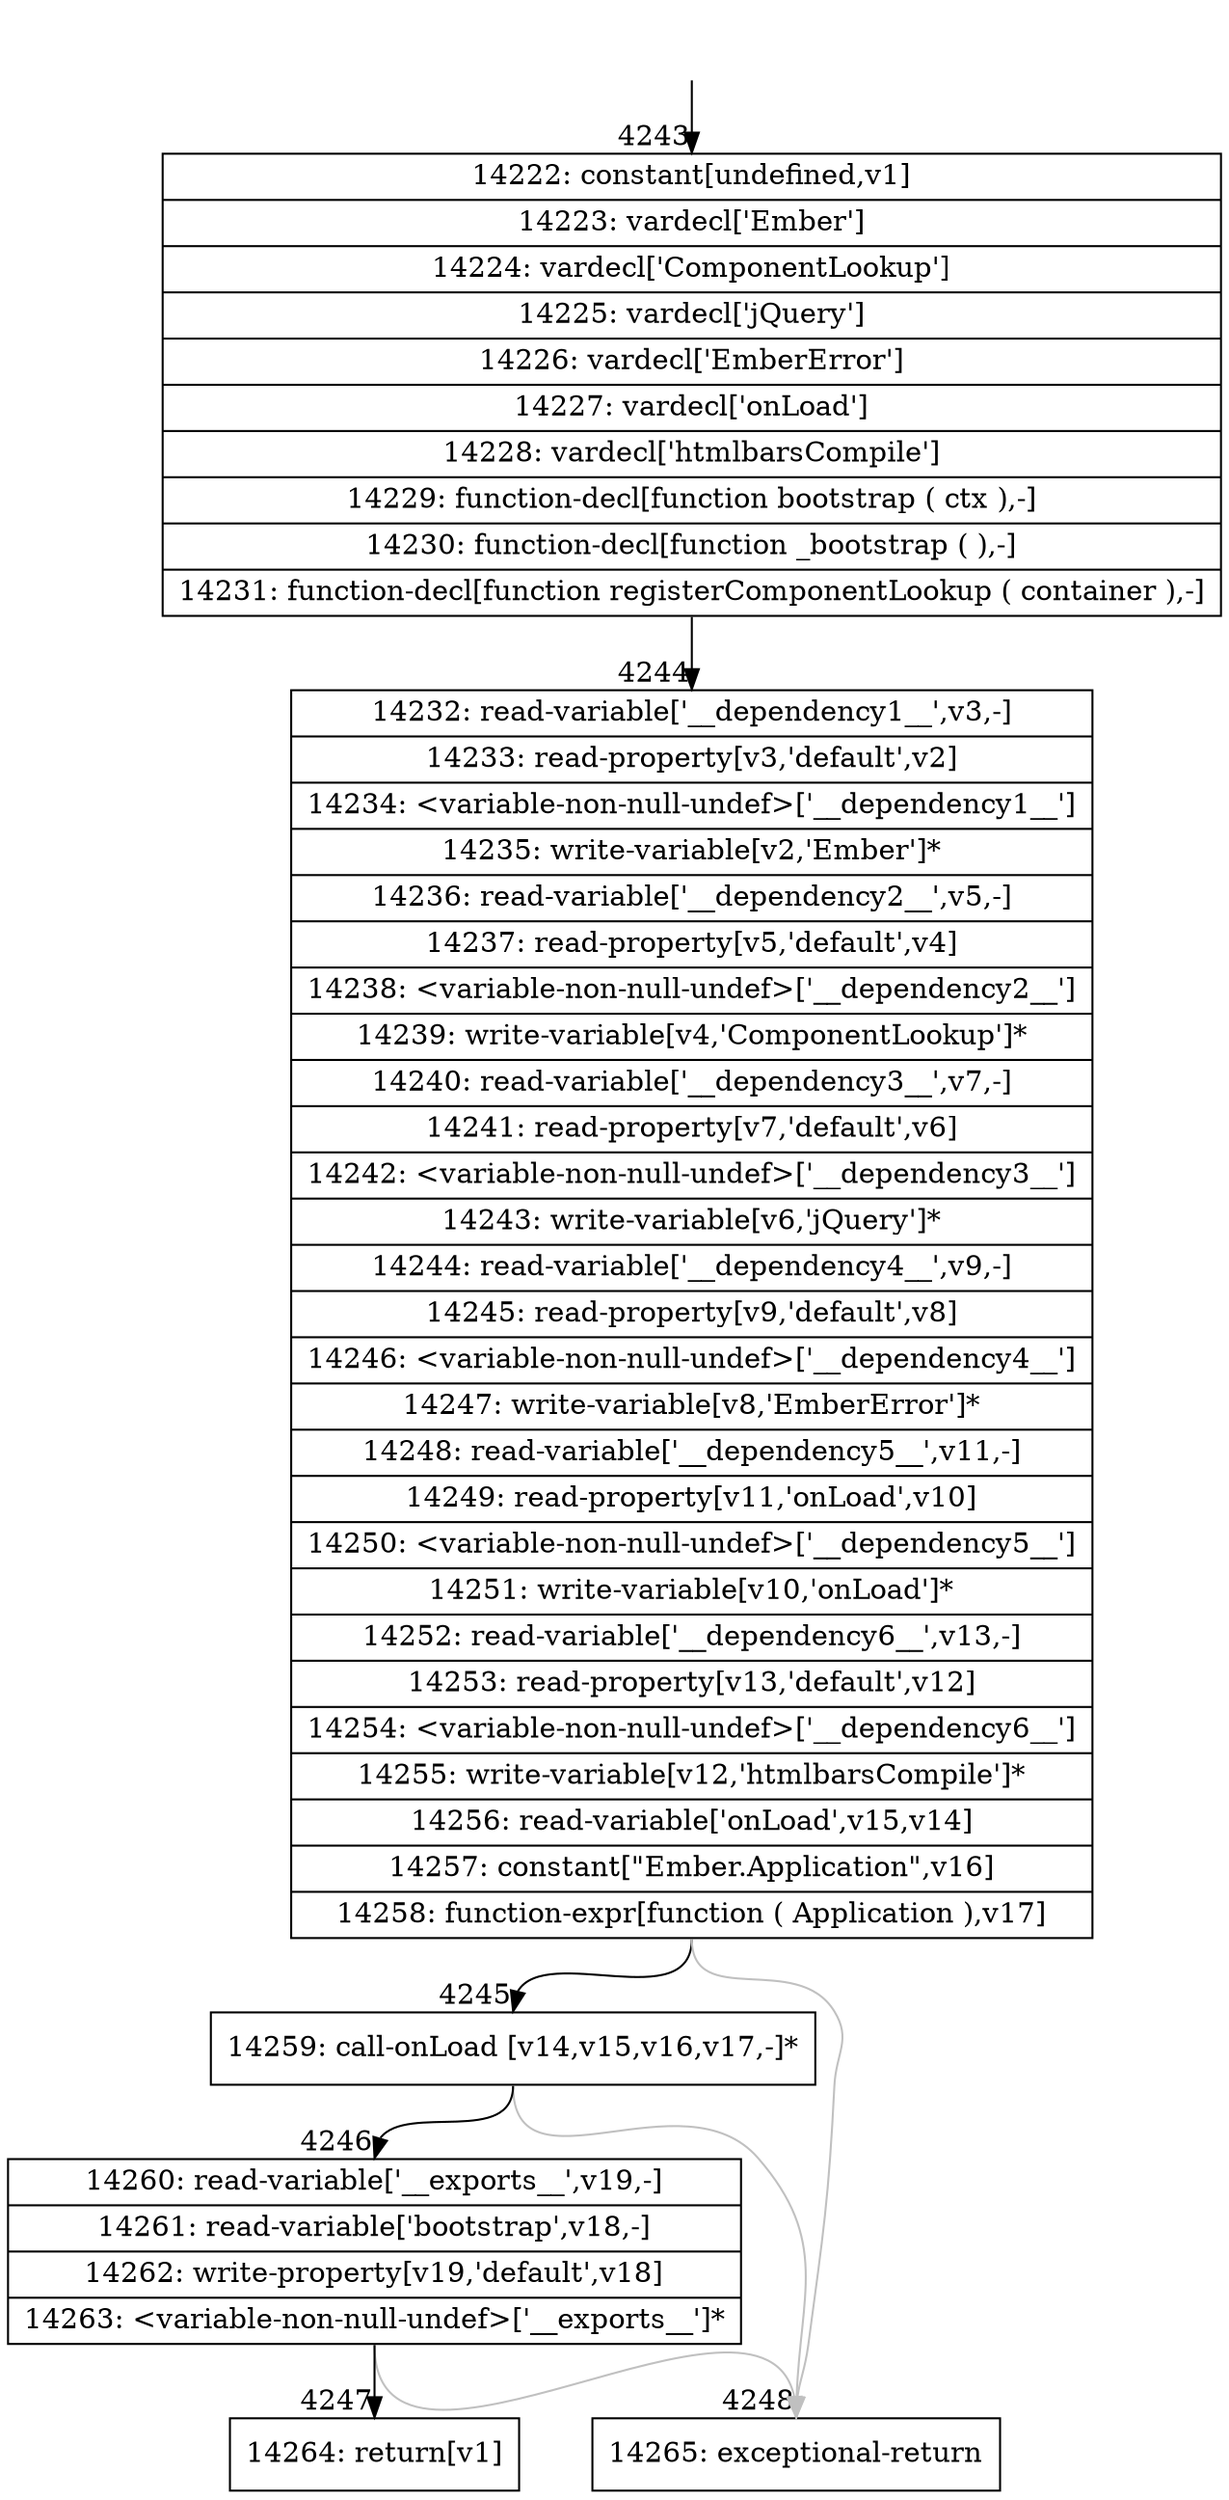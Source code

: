 digraph {
rankdir="TD"
BB_entry336[shape=none,label=""];
BB_entry336 -> BB4243 [tailport=s, headport=n, headlabel="    4243"]
BB4243 [shape=record label="{14222: constant[undefined,v1]|14223: vardecl['Ember']|14224: vardecl['ComponentLookup']|14225: vardecl['jQuery']|14226: vardecl['EmberError']|14227: vardecl['onLoad']|14228: vardecl['htmlbarsCompile']|14229: function-decl[function bootstrap ( ctx ),-]|14230: function-decl[function _bootstrap ( ),-]|14231: function-decl[function registerComponentLookup ( container ),-]}" ] 
BB4243 -> BB4244 [tailport=s, headport=n, headlabel="      4244"]
BB4244 [shape=record label="{14232: read-variable['__dependency1__',v3,-]|14233: read-property[v3,'default',v2]|14234: \<variable-non-null-undef\>['__dependency1__']|14235: write-variable[v2,'Ember']*|14236: read-variable['__dependency2__',v5,-]|14237: read-property[v5,'default',v4]|14238: \<variable-non-null-undef\>['__dependency2__']|14239: write-variable[v4,'ComponentLookup']*|14240: read-variable['__dependency3__',v7,-]|14241: read-property[v7,'default',v6]|14242: \<variable-non-null-undef\>['__dependency3__']|14243: write-variable[v6,'jQuery']*|14244: read-variable['__dependency4__',v9,-]|14245: read-property[v9,'default',v8]|14246: \<variable-non-null-undef\>['__dependency4__']|14247: write-variable[v8,'EmberError']*|14248: read-variable['__dependency5__',v11,-]|14249: read-property[v11,'onLoad',v10]|14250: \<variable-non-null-undef\>['__dependency5__']|14251: write-variable[v10,'onLoad']*|14252: read-variable['__dependency6__',v13,-]|14253: read-property[v13,'default',v12]|14254: \<variable-non-null-undef\>['__dependency6__']|14255: write-variable[v12,'htmlbarsCompile']*|14256: read-variable['onLoad',v15,v14]|14257: constant[\"Ember.Application\",v16]|14258: function-expr[function ( Application ),v17]}" ] 
BB4244 -> BB4245 [tailport=s, headport=n, headlabel="      4245"]
BB4244 -> BB4248 [tailport=s, headport=n, color=gray, headlabel="      4248"]
BB4245 [shape=record label="{14259: call-onLoad [v14,v15,v16,v17,-]*}" ] 
BB4245 -> BB4246 [tailport=s, headport=n, headlabel="      4246"]
BB4245 -> BB4248 [tailport=s, headport=n, color=gray]
BB4246 [shape=record label="{14260: read-variable['__exports__',v19,-]|14261: read-variable['bootstrap',v18,-]|14262: write-property[v19,'default',v18]|14263: \<variable-non-null-undef\>['__exports__']*}" ] 
BB4246 -> BB4247 [tailport=s, headport=n, headlabel="      4247"]
BB4246 -> BB4248 [tailport=s, headport=n, color=gray]
BB4247 [shape=record label="{14264: return[v1]}" ] 
BB4248 [shape=record label="{14265: exceptional-return}" ] 
//#$~ 8101
}
